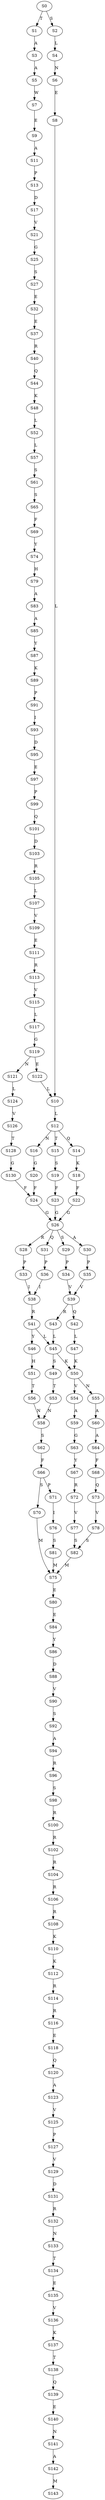 strict digraph  {
	S0 -> S1 [ label = T ];
	S0 -> S2 [ label = S ];
	S1 -> S3 [ label = A ];
	S2 -> S4 [ label = L ];
	S3 -> S5 [ label = A ];
	S4 -> S6 [ label = N ];
	S5 -> S7 [ label = W ];
	S6 -> S8 [ label = E ];
	S7 -> S9 [ label = E ];
	S8 -> S10 [ label = L ];
	S9 -> S11 [ label = A ];
	S10 -> S12 [ label = L ];
	S11 -> S13 [ label = P ];
	S12 -> S14 [ label = Q ];
	S12 -> S15 [ label = T ];
	S12 -> S16 [ label = N ];
	S13 -> S17 [ label = D ];
	S14 -> S18 [ label = K ];
	S15 -> S19 [ label = S ];
	S16 -> S20 [ label = G ];
	S17 -> S21 [ label = V ];
	S18 -> S22 [ label = F ];
	S19 -> S23 [ label = F ];
	S20 -> S24 [ label = F ];
	S21 -> S25 [ label = G ];
	S22 -> S26 [ label = G ];
	S23 -> S26 [ label = G ];
	S24 -> S26 [ label = G ];
	S25 -> S27 [ label = S ];
	S26 -> S28 [ label = R ];
	S26 -> S29 [ label = S ];
	S26 -> S30 [ label = A ];
	S26 -> S31 [ label = Q ];
	S27 -> S32 [ label = E ];
	S28 -> S33 [ label = P ];
	S29 -> S34 [ label = P ];
	S30 -> S35 [ label = P ];
	S31 -> S36 [ label = P ];
	S32 -> S37 [ label = E ];
	S33 -> S38 [ label = I ];
	S34 -> S39 [ label = V ];
	S35 -> S39 [ label = V ];
	S36 -> S38 [ label = I ];
	S37 -> S40 [ label = R ];
	S38 -> S41 [ label = R ];
	S39 -> S42 [ label = Q ];
	S39 -> S43 [ label = R ];
	S40 -> S44 [ label = Q ];
	S41 -> S45 [ label = L ];
	S41 -> S46 [ label = Y ];
	S42 -> S47 [ label = L ];
	S43 -> S45 [ label = L ];
	S44 -> S48 [ label = K ];
	S45 -> S49 [ label = S ];
	S45 -> S50 [ label = K ];
	S46 -> S51 [ label = H ];
	S47 -> S50 [ label = K ];
	S48 -> S52 [ label = L ];
	S49 -> S53 [ label = T ];
	S50 -> S54 [ label = V ];
	S50 -> S55 [ label = N ];
	S51 -> S56 [ label = T ];
	S52 -> S57 [ label = L ];
	S53 -> S58 [ label = N ];
	S54 -> S59 [ label = A ];
	S55 -> S60 [ label = A ];
	S56 -> S58 [ label = N ];
	S57 -> S61 [ label = S ];
	S58 -> S62 [ label = S ];
	S59 -> S63 [ label = G ];
	S60 -> S64 [ label = A ];
	S61 -> S65 [ label = S ];
	S62 -> S66 [ label = F ];
	S63 -> S67 [ label = Y ];
	S64 -> S68 [ label = F ];
	S65 -> S69 [ label = F ];
	S66 -> S70 [ label = S ];
	S66 -> S71 [ label = P ];
	S67 -> S72 [ label = R ];
	S68 -> S73 [ label = Q ];
	S69 -> S74 [ label = Y ];
	S70 -> S75 [ label = M ];
	S71 -> S76 [ label = I ];
	S72 -> S77 [ label = V ];
	S73 -> S78 [ label = V ];
	S74 -> S79 [ label = H ];
	S75 -> S80 [ label = E ];
	S76 -> S81 [ label = S ];
	S77 -> S82 [ label = S ];
	S78 -> S82 [ label = S ];
	S79 -> S83 [ label = A ];
	S80 -> S84 [ label = E ];
	S81 -> S75 [ label = M ];
	S82 -> S75 [ label = M ];
	S83 -> S85 [ label = A ];
	S84 -> S86 [ label = Y ];
	S85 -> S87 [ label = Y ];
	S86 -> S88 [ label = D ];
	S87 -> S89 [ label = K ];
	S88 -> S90 [ label = V ];
	S89 -> S91 [ label = P ];
	S90 -> S92 [ label = S ];
	S91 -> S93 [ label = I ];
	S92 -> S94 [ label = A ];
	S93 -> S95 [ label = D ];
	S94 -> S96 [ label = R ];
	S95 -> S97 [ label = E ];
	S96 -> S98 [ label = S ];
	S97 -> S99 [ label = P ];
	S98 -> S100 [ label = R ];
	S99 -> S101 [ label = Q ];
	S100 -> S102 [ label = R ];
	S101 -> S103 [ label = D ];
	S102 -> S104 [ label = R ];
	S103 -> S105 [ label = R ];
	S104 -> S106 [ label = R ];
	S105 -> S107 [ label = L ];
	S106 -> S108 [ label = R ];
	S107 -> S109 [ label = V ];
	S108 -> S110 [ label = K ];
	S109 -> S111 [ label = E ];
	S110 -> S112 [ label = K ];
	S111 -> S113 [ label = R ];
	S112 -> S114 [ label = R ];
	S113 -> S115 [ label = V ];
	S114 -> S116 [ label = R ];
	S115 -> S117 [ label = L ];
	S116 -> S118 [ label = E ];
	S117 -> S119 [ label = G ];
	S118 -> S120 [ label = Q ];
	S119 -> S121 [ label = N ];
	S119 -> S122 [ label = E ];
	S120 -> S123 [ label = A ];
	S121 -> S124 [ label = L ];
	S122 -> S10 [ label = L ];
	S123 -> S125 [ label = V ];
	S124 -> S126 [ label = V ];
	S125 -> S127 [ label = P ];
	S126 -> S128 [ label = T ];
	S127 -> S129 [ label = V ];
	S128 -> S130 [ label = G ];
	S129 -> S131 [ label = D ];
	S130 -> S24 [ label = F ];
	S131 -> S132 [ label = R ];
	S132 -> S133 [ label = N ];
	S133 -> S134 [ label = T ];
	S134 -> S135 [ label = E ];
	S135 -> S136 [ label = V ];
	S136 -> S137 [ label = K ];
	S137 -> S138 [ label = T ];
	S138 -> S139 [ label = Q ];
	S139 -> S140 [ label = E ];
	S140 -> S141 [ label = N ];
	S141 -> S142 [ label = A ];
	S142 -> S143 [ label = M ];
}
